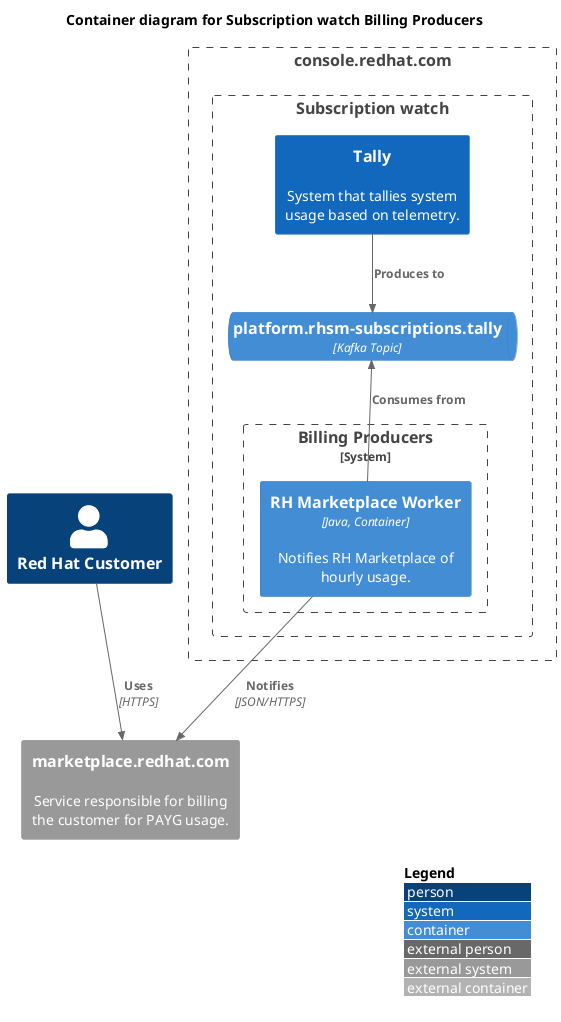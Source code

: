 @startuml
!include <C4/C4_Container>

LAYOUT_WITH_LEGEND()

title Container diagram for Subscription watch Billing Producers

Person(customer, "Red Hat Customer")

Boundary(crc, console.redhat.com) {
  Boundary(swatch, "Subscription watch") {
    System(tally, "Tally", "System that tallies system usage based on telemetry.")
    ContainerQueue(tally_summaries, "platform.rhsm-subscriptions.tally", "Kafka Topic")
    System_Boundary(billing_producers, "Billing Producers") {
      Container(marketplace_worker, "RH Marketplace Worker", "Java, Container", "Notifies RH Marketplace of hourly usage.")
    }
  }
}

System_Ext(rh_marketplace, "marketplace.redhat.com", "Service responsible for billing the customer for PAYG usage.")

' tally process
Rel(tally, tally_summaries, "Produces to")

' marketplace notification
Rel_Back(tally_summaries, marketplace_worker, "Consumes from")
Rel(marketplace_worker, rh_marketplace, "Notifies", "JSON/HTTPS")

Rel(customer, rh_marketplace, "Uses", "HTTPS")
@enduml
